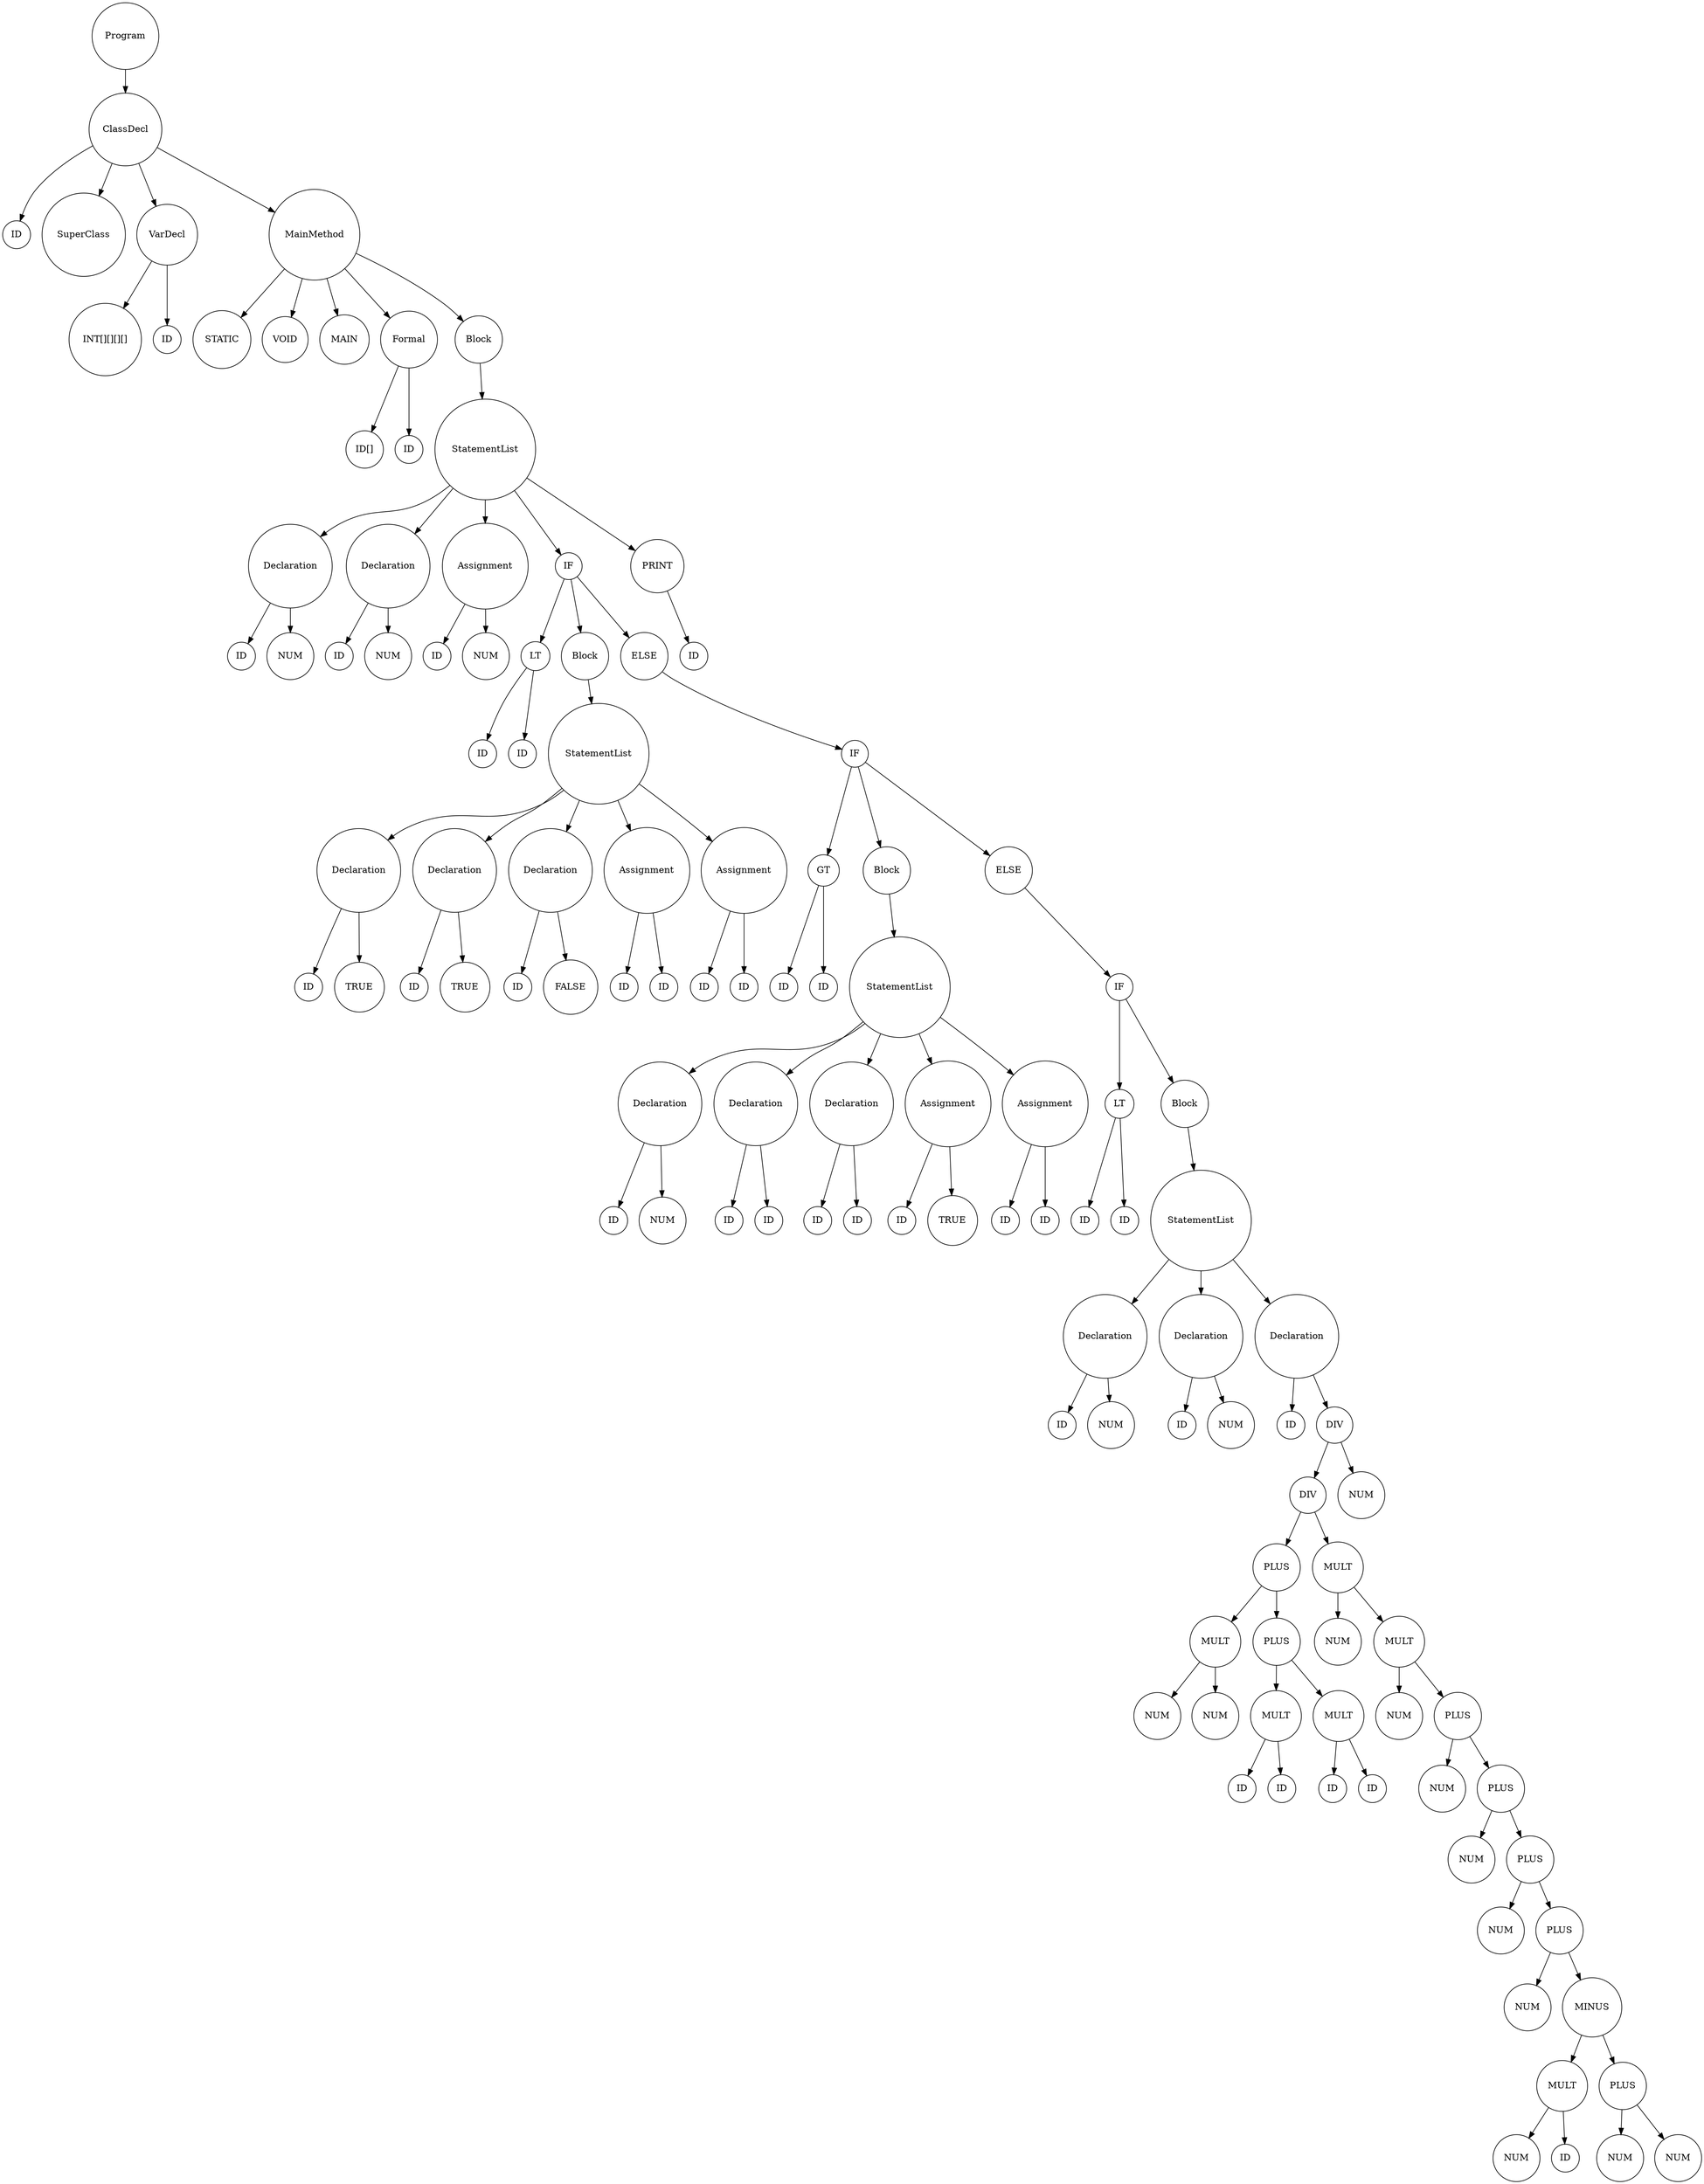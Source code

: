 digraph G {
            rankdir=TB; // Tree-like top-bottom orientation
            node [shape=circle];
              node0 [label="Program"];
  node0_0 [label="ClassDecl"];
  node0 -> node0_0;
  node0_0_0 [label="ID"];
  node0_0 -> node0_0_0;
  node0_0_1 [label="SuperClass"];
  node0_0 -> node0_0_1;
  node0_0_2 [label="VarDecl"];
  node0_0 -> node0_0_2;
  node0_0_2_0 [label="INT[][][][]"];
  node0_0_2 -> node0_0_2_0;
  node0_0_2_1 [label="ID"];
  node0_0_2 -> node0_0_2_1;
  node0_0_3 [label="MainMethod"];
  node0_0 -> node0_0_3;
  node0_0_3_0 [label="STATIC"];
  node0_0_3 -> node0_0_3_0;
  node0_0_3_1 [label="VOID"];
  node0_0_3 -> node0_0_3_1;
  node0_0_3_2 [label="MAIN"];
  node0_0_3 -> node0_0_3_2;
  node0_0_3_3 [label="Formal"];
  node0_0_3 -> node0_0_3_3;
  node0_0_3_3_0 [label="ID[]"];
  node0_0_3_3 -> node0_0_3_3_0;
  node0_0_3_3_1 [label="ID"];
  node0_0_3_3 -> node0_0_3_3_1;
  node0_0_3_4 [label="Block"];
  node0_0_3 -> node0_0_3_4;
  node0_0_3_4_0 [label="StatementList"];
  node0_0_3_4 -> node0_0_3_4_0;
  node0_0_3_4_0_0 [label="Declaration"];
  node0_0_3_4_0 -> node0_0_3_4_0_0;
  node0_0_3_4_0_0_0 [label="ID"];
  node0_0_3_4_0_0 -> node0_0_3_4_0_0_0;
  node0_0_3_4_0_0_1 [label="NUM"];
  node0_0_3_4_0_0 -> node0_0_3_4_0_0_1;
  node0_0_3_4_0_1 [label="Declaration"];
  node0_0_3_4_0 -> node0_0_3_4_0_1;
  node0_0_3_4_0_1_0 [label="ID"];
  node0_0_3_4_0_1 -> node0_0_3_4_0_1_0;
  node0_0_3_4_0_1_1 [label="NUM"];
  node0_0_3_4_0_1 -> node0_0_3_4_0_1_1;
  node0_0_3_4_0_2 [label="Assignment"];
  node0_0_3_4_0 -> node0_0_3_4_0_2;
  node0_0_3_4_0_2_0 [label="ID"];
  node0_0_3_4_0_2 -> node0_0_3_4_0_2_0;
  node0_0_3_4_0_2_1 [label="NUM"];
  node0_0_3_4_0_2 -> node0_0_3_4_0_2_1;
  node0_0_3_4_0_3 [label="IF"];
  node0_0_3_4_0 -> node0_0_3_4_0_3;
  node0_0_3_4_0_3_0 [label="LT"];
  node0_0_3_4_0_3 -> node0_0_3_4_0_3_0;
  node0_0_3_4_0_3_0_0 [label="ID"];
  node0_0_3_4_0_3_0 -> node0_0_3_4_0_3_0_0;
  node0_0_3_4_0_3_0_1 [label="ID"];
  node0_0_3_4_0_3_0 -> node0_0_3_4_0_3_0_1;
  node0_0_3_4_0_3_1 [label="Block"];
  node0_0_3_4_0_3 -> node0_0_3_4_0_3_1;
  node0_0_3_4_0_3_1_0 [label="StatementList"];
  node0_0_3_4_0_3_1 -> node0_0_3_4_0_3_1_0;
  node0_0_3_4_0_3_1_0_0 [label="Declaration"];
  node0_0_3_4_0_3_1_0 -> node0_0_3_4_0_3_1_0_0;
  node0_0_3_4_0_3_1_0_0_0 [label="ID"];
  node0_0_3_4_0_3_1_0_0 -> node0_0_3_4_0_3_1_0_0_0;
  node0_0_3_4_0_3_1_0_0_1 [label="TRUE"];
  node0_0_3_4_0_3_1_0_0 -> node0_0_3_4_0_3_1_0_0_1;
  node0_0_3_4_0_3_1_0_1 [label="Declaration"];
  node0_0_3_4_0_3_1_0 -> node0_0_3_4_0_3_1_0_1;
  node0_0_3_4_0_3_1_0_1_0 [label="ID"];
  node0_0_3_4_0_3_1_0_1 -> node0_0_3_4_0_3_1_0_1_0;
  node0_0_3_4_0_3_1_0_1_1 [label="TRUE"];
  node0_0_3_4_0_3_1_0_1 -> node0_0_3_4_0_3_1_0_1_1;
  node0_0_3_4_0_3_1_0_2 [label="Declaration"];
  node0_0_3_4_0_3_1_0 -> node0_0_3_4_0_3_1_0_2;
  node0_0_3_4_0_3_1_0_2_0 [label="ID"];
  node0_0_3_4_0_3_1_0_2 -> node0_0_3_4_0_3_1_0_2_0;
  node0_0_3_4_0_3_1_0_2_1 [label="FALSE"];
  node0_0_3_4_0_3_1_0_2 -> node0_0_3_4_0_3_1_0_2_1;
  node0_0_3_4_0_3_1_0_3 [label="Assignment"];
  node0_0_3_4_0_3_1_0 -> node0_0_3_4_0_3_1_0_3;
  node0_0_3_4_0_3_1_0_3_0 [label="ID"];
  node0_0_3_4_0_3_1_0_3 -> node0_0_3_4_0_3_1_0_3_0;
  node0_0_3_4_0_3_1_0_3_1 [label="ID"];
  node0_0_3_4_0_3_1_0_3 -> node0_0_3_4_0_3_1_0_3_1;
  node0_0_3_4_0_3_1_0_4 [label="Assignment"];
  node0_0_3_4_0_3_1_0 -> node0_0_3_4_0_3_1_0_4;
  node0_0_3_4_0_3_1_0_4_0 [label="ID"];
  node0_0_3_4_0_3_1_0_4 -> node0_0_3_4_0_3_1_0_4_0;
  node0_0_3_4_0_3_1_0_4_1 [label="ID"];
  node0_0_3_4_0_3_1_0_4 -> node0_0_3_4_0_3_1_0_4_1;
  node0_0_3_4_0_3_2 [label="ELSE"];
  node0_0_3_4_0_3 -> node0_0_3_4_0_3_2;
  node0_0_3_4_0_3_2_0 [label="IF"];
  node0_0_3_4_0_3_2 -> node0_0_3_4_0_3_2_0;
  node0_0_3_4_0_3_2_0_0 [label="GT"];
  node0_0_3_4_0_3_2_0 -> node0_0_3_4_0_3_2_0_0;
  node0_0_3_4_0_3_2_0_0_0 [label="ID"];
  node0_0_3_4_0_3_2_0_0 -> node0_0_3_4_0_3_2_0_0_0;
  node0_0_3_4_0_3_2_0_0_1 [label="ID"];
  node0_0_3_4_0_3_2_0_0 -> node0_0_3_4_0_3_2_0_0_1;
  node0_0_3_4_0_3_2_0_1 [label="Block"];
  node0_0_3_4_0_3_2_0 -> node0_0_3_4_0_3_2_0_1;
  node0_0_3_4_0_3_2_0_1_0 [label="StatementList"];
  node0_0_3_4_0_3_2_0_1 -> node0_0_3_4_0_3_2_0_1_0;
  node0_0_3_4_0_3_2_0_1_0_0 [label="Declaration"];
  node0_0_3_4_0_3_2_0_1_0 -> node0_0_3_4_0_3_2_0_1_0_0;
  node0_0_3_4_0_3_2_0_1_0_0_0 [label="ID"];
  node0_0_3_4_0_3_2_0_1_0_0 -> node0_0_3_4_0_3_2_0_1_0_0_0;
  node0_0_3_4_0_3_2_0_1_0_0_1 [label="NUM"];
  node0_0_3_4_0_3_2_0_1_0_0 -> node0_0_3_4_0_3_2_0_1_0_0_1;
  node0_0_3_4_0_3_2_0_1_0_1 [label="Declaration"];
  node0_0_3_4_0_3_2_0_1_0 -> node0_0_3_4_0_3_2_0_1_0_1;
  node0_0_3_4_0_3_2_0_1_0_1_0 [label="ID"];
  node0_0_3_4_0_3_2_0_1_0_1 -> node0_0_3_4_0_3_2_0_1_0_1_0;
  node0_0_3_4_0_3_2_0_1_0_1_1 [label="ID"];
  node0_0_3_4_0_3_2_0_1_0_1 -> node0_0_3_4_0_3_2_0_1_0_1_1;
  node0_0_3_4_0_3_2_0_1_0_2 [label="Declaration"];
  node0_0_3_4_0_3_2_0_1_0 -> node0_0_3_4_0_3_2_0_1_0_2;
  node0_0_3_4_0_3_2_0_1_0_2_0 [label="ID"];
  node0_0_3_4_0_3_2_0_1_0_2 -> node0_0_3_4_0_3_2_0_1_0_2_0;
  node0_0_3_4_0_3_2_0_1_0_2_1 [label="ID"];
  node0_0_3_4_0_3_2_0_1_0_2 -> node0_0_3_4_0_3_2_0_1_0_2_1;
  node0_0_3_4_0_3_2_0_1_0_3 [label="Assignment"];
  node0_0_3_4_0_3_2_0_1_0 -> node0_0_3_4_0_3_2_0_1_0_3;
  node0_0_3_4_0_3_2_0_1_0_3_0 [label="ID"];
  node0_0_3_4_0_3_2_0_1_0_3 -> node0_0_3_4_0_3_2_0_1_0_3_0;
  node0_0_3_4_0_3_2_0_1_0_3_1 [label="TRUE"];
  node0_0_3_4_0_3_2_0_1_0_3 -> node0_0_3_4_0_3_2_0_1_0_3_1;
  node0_0_3_4_0_3_2_0_1_0_4 [label="Assignment"];
  node0_0_3_4_0_3_2_0_1_0 -> node0_0_3_4_0_3_2_0_1_0_4;
  node0_0_3_4_0_3_2_0_1_0_4_0 [label="ID"];
  node0_0_3_4_0_3_2_0_1_0_4 -> node0_0_3_4_0_3_2_0_1_0_4_0;
  node0_0_3_4_0_3_2_0_1_0_4_1 [label="ID"];
  node0_0_3_4_0_3_2_0_1_0_4 -> node0_0_3_4_0_3_2_0_1_0_4_1;
  node0_0_3_4_0_3_2_0_2 [label="ELSE"];
  node0_0_3_4_0_3_2_0 -> node0_0_3_4_0_3_2_0_2;
  node0_0_3_4_0_3_2_0_2_0 [label="IF"];
  node0_0_3_4_0_3_2_0_2 -> node0_0_3_4_0_3_2_0_2_0;
  node0_0_3_4_0_3_2_0_2_0_0 [label="LT"];
  node0_0_3_4_0_3_2_0_2_0 -> node0_0_3_4_0_3_2_0_2_0_0;
  node0_0_3_4_0_3_2_0_2_0_0_0 [label="ID"];
  node0_0_3_4_0_3_2_0_2_0_0 -> node0_0_3_4_0_3_2_0_2_0_0_0;
  node0_0_3_4_0_3_2_0_2_0_0_1 [label="ID"];
  node0_0_3_4_0_3_2_0_2_0_0 -> node0_0_3_4_0_3_2_0_2_0_0_1;
  node0_0_3_4_0_3_2_0_2_0_1 [label="Block"];
  node0_0_3_4_0_3_2_0_2_0 -> node0_0_3_4_0_3_2_0_2_0_1;
  node0_0_3_4_0_3_2_0_2_0_1_0 [label="StatementList"];
  node0_0_3_4_0_3_2_0_2_0_1 -> node0_0_3_4_0_3_2_0_2_0_1_0;
  node0_0_3_4_0_3_2_0_2_0_1_0_0 [label="Declaration"];
  node0_0_3_4_0_3_2_0_2_0_1_0 -> node0_0_3_4_0_3_2_0_2_0_1_0_0;
  node0_0_3_4_0_3_2_0_2_0_1_0_0_0 [label="ID"];
  node0_0_3_4_0_3_2_0_2_0_1_0_0 -> node0_0_3_4_0_3_2_0_2_0_1_0_0_0;
  node0_0_3_4_0_3_2_0_2_0_1_0_0_1 [label="NUM"];
  node0_0_3_4_0_3_2_0_2_0_1_0_0 -> node0_0_3_4_0_3_2_0_2_0_1_0_0_1;
  node0_0_3_4_0_3_2_0_2_0_1_0_1 [label="Declaration"];
  node0_0_3_4_0_3_2_0_2_0_1_0 -> node0_0_3_4_0_3_2_0_2_0_1_0_1;
  node0_0_3_4_0_3_2_0_2_0_1_0_1_0 [label="ID"];
  node0_0_3_4_0_3_2_0_2_0_1_0_1 -> node0_0_3_4_0_3_2_0_2_0_1_0_1_0;
  node0_0_3_4_0_3_2_0_2_0_1_0_1_1 [label="NUM"];
  node0_0_3_4_0_3_2_0_2_0_1_0_1 -> node0_0_3_4_0_3_2_0_2_0_1_0_1_1;
  node0_0_3_4_0_3_2_0_2_0_1_0_2 [label="Declaration"];
  node0_0_3_4_0_3_2_0_2_0_1_0 -> node0_0_3_4_0_3_2_0_2_0_1_0_2;
  node0_0_3_4_0_3_2_0_2_0_1_0_2_0 [label="ID"];
  node0_0_3_4_0_3_2_0_2_0_1_0_2 -> node0_0_3_4_0_3_2_0_2_0_1_0_2_0;
  node0_0_3_4_0_3_2_0_2_0_1_0_2_1 [label="DIV"];
  node0_0_3_4_0_3_2_0_2_0_1_0_2 -> node0_0_3_4_0_3_2_0_2_0_1_0_2_1;
  node0_0_3_4_0_3_2_0_2_0_1_0_2_1_0 [label="DIV"];
  node0_0_3_4_0_3_2_0_2_0_1_0_2_1 -> node0_0_3_4_0_3_2_0_2_0_1_0_2_1_0;
  node0_0_3_4_0_3_2_0_2_0_1_0_2_1_0_0 [label="PLUS"];
  node0_0_3_4_0_3_2_0_2_0_1_0_2_1_0 -> node0_0_3_4_0_3_2_0_2_0_1_0_2_1_0_0;
  node0_0_3_4_0_3_2_0_2_0_1_0_2_1_0_0_0 [label="MULT"];
  node0_0_3_4_0_3_2_0_2_0_1_0_2_1_0_0 -> node0_0_3_4_0_3_2_0_2_0_1_0_2_1_0_0_0;
  node0_0_3_4_0_3_2_0_2_0_1_0_2_1_0_0_0_0 [label="NUM"];
  node0_0_3_4_0_3_2_0_2_0_1_0_2_1_0_0_0 -> node0_0_3_4_0_3_2_0_2_0_1_0_2_1_0_0_0_0;
  node0_0_3_4_0_3_2_0_2_0_1_0_2_1_0_0_0_1 [label="NUM"];
  node0_0_3_4_0_3_2_0_2_0_1_0_2_1_0_0_0 -> node0_0_3_4_0_3_2_0_2_0_1_0_2_1_0_0_0_1;
  node0_0_3_4_0_3_2_0_2_0_1_0_2_1_0_0_1 [label="PLUS"];
  node0_0_3_4_0_3_2_0_2_0_1_0_2_1_0_0 -> node0_0_3_4_0_3_2_0_2_0_1_0_2_1_0_0_1;
  node0_0_3_4_0_3_2_0_2_0_1_0_2_1_0_0_1_0 [label="MULT"];
  node0_0_3_4_0_3_2_0_2_0_1_0_2_1_0_0_1 -> node0_0_3_4_0_3_2_0_2_0_1_0_2_1_0_0_1_0;
  node0_0_3_4_0_3_2_0_2_0_1_0_2_1_0_0_1_0_0 [label="ID"];
  node0_0_3_4_0_3_2_0_2_0_1_0_2_1_0_0_1_0 -> node0_0_3_4_0_3_2_0_2_0_1_0_2_1_0_0_1_0_0;
  node0_0_3_4_0_3_2_0_2_0_1_0_2_1_0_0_1_0_1 [label="ID"];
  node0_0_3_4_0_3_2_0_2_0_1_0_2_1_0_0_1_0 -> node0_0_3_4_0_3_2_0_2_0_1_0_2_1_0_0_1_0_1;
  node0_0_3_4_0_3_2_0_2_0_1_0_2_1_0_0_1_1 [label="MULT"];
  node0_0_3_4_0_3_2_0_2_0_1_0_2_1_0_0_1 -> node0_0_3_4_0_3_2_0_2_0_1_0_2_1_0_0_1_1;
  node0_0_3_4_0_3_2_0_2_0_1_0_2_1_0_0_1_1_0 [label="ID"];
  node0_0_3_4_0_3_2_0_2_0_1_0_2_1_0_0_1_1 -> node0_0_3_4_0_3_2_0_2_0_1_0_2_1_0_0_1_1_0;
  node0_0_3_4_0_3_2_0_2_0_1_0_2_1_0_0_1_1_1 [label="ID"];
  node0_0_3_4_0_3_2_0_2_0_1_0_2_1_0_0_1_1 -> node0_0_3_4_0_3_2_0_2_0_1_0_2_1_0_0_1_1_1;
  node0_0_3_4_0_3_2_0_2_0_1_0_2_1_0_1 [label="MULT"];
  node0_0_3_4_0_3_2_0_2_0_1_0_2_1_0 -> node0_0_3_4_0_3_2_0_2_0_1_0_2_1_0_1;
  node0_0_3_4_0_3_2_0_2_0_1_0_2_1_0_1_0 [label="NUM"];
  node0_0_3_4_0_3_2_0_2_0_1_0_2_1_0_1 -> node0_0_3_4_0_3_2_0_2_0_1_0_2_1_0_1_0;
  node0_0_3_4_0_3_2_0_2_0_1_0_2_1_0_1_1 [label="MULT"];
  node0_0_3_4_0_3_2_0_2_0_1_0_2_1_0_1 -> node0_0_3_4_0_3_2_0_2_0_1_0_2_1_0_1_1;
  node0_0_3_4_0_3_2_0_2_0_1_0_2_1_0_1_1_0 [label="NUM"];
  node0_0_3_4_0_3_2_0_2_0_1_0_2_1_0_1_1 -> node0_0_3_4_0_3_2_0_2_0_1_0_2_1_0_1_1_0;
  node0_0_3_4_0_3_2_0_2_0_1_0_2_1_0_1_1_1 [label="PLUS"];
  node0_0_3_4_0_3_2_0_2_0_1_0_2_1_0_1_1 -> node0_0_3_4_0_3_2_0_2_0_1_0_2_1_0_1_1_1;
  node0_0_3_4_0_3_2_0_2_0_1_0_2_1_0_1_1_1_0 [label="NUM"];
  node0_0_3_4_0_3_2_0_2_0_1_0_2_1_0_1_1_1 -> node0_0_3_4_0_3_2_0_2_0_1_0_2_1_0_1_1_1_0;
  node0_0_3_4_0_3_2_0_2_0_1_0_2_1_0_1_1_1_1 [label="PLUS"];
  node0_0_3_4_0_3_2_0_2_0_1_0_2_1_0_1_1_1 -> node0_0_3_4_0_3_2_0_2_0_1_0_2_1_0_1_1_1_1;
  node0_0_3_4_0_3_2_0_2_0_1_0_2_1_0_1_1_1_1_0 [label="NUM"];
  node0_0_3_4_0_3_2_0_2_0_1_0_2_1_0_1_1_1_1 -> node0_0_3_4_0_3_2_0_2_0_1_0_2_1_0_1_1_1_1_0;
  node0_0_3_4_0_3_2_0_2_0_1_0_2_1_0_1_1_1_1_1 [label="PLUS"];
  node0_0_3_4_0_3_2_0_2_0_1_0_2_1_0_1_1_1_1 -> node0_0_3_4_0_3_2_0_2_0_1_0_2_1_0_1_1_1_1_1;
  node0_0_3_4_0_3_2_0_2_0_1_0_2_1_0_1_1_1_1_1_0 [label="NUM"];
  node0_0_3_4_0_3_2_0_2_0_1_0_2_1_0_1_1_1_1_1 -> node0_0_3_4_0_3_2_0_2_0_1_0_2_1_0_1_1_1_1_1_0;
  node0_0_3_4_0_3_2_0_2_0_1_0_2_1_0_1_1_1_1_1_1 [label="PLUS"];
  node0_0_3_4_0_3_2_0_2_0_1_0_2_1_0_1_1_1_1_1 -> node0_0_3_4_0_3_2_0_2_0_1_0_2_1_0_1_1_1_1_1_1;
  node0_0_3_4_0_3_2_0_2_0_1_0_2_1_0_1_1_1_1_1_1_0 [label="NUM"];
  node0_0_3_4_0_3_2_0_2_0_1_0_2_1_0_1_1_1_1_1_1 -> node0_0_3_4_0_3_2_0_2_0_1_0_2_1_0_1_1_1_1_1_1_0;
  node0_0_3_4_0_3_2_0_2_0_1_0_2_1_0_1_1_1_1_1_1_1 [label="MINUS"];
  node0_0_3_4_0_3_2_0_2_0_1_0_2_1_0_1_1_1_1_1_1 -> node0_0_3_4_0_3_2_0_2_0_1_0_2_1_0_1_1_1_1_1_1_1;
  node0_0_3_4_0_3_2_0_2_0_1_0_2_1_0_1_1_1_1_1_1_1_0 [label="MULT"];
  node0_0_3_4_0_3_2_0_2_0_1_0_2_1_0_1_1_1_1_1_1_1 -> node0_0_3_4_0_3_2_0_2_0_1_0_2_1_0_1_1_1_1_1_1_1_0;
  node0_0_3_4_0_3_2_0_2_0_1_0_2_1_0_1_1_1_1_1_1_1_0_0 [label="NUM"];
  node0_0_3_4_0_3_2_0_2_0_1_0_2_1_0_1_1_1_1_1_1_1_0 -> node0_0_3_4_0_3_2_0_2_0_1_0_2_1_0_1_1_1_1_1_1_1_0_0;
  node0_0_3_4_0_3_2_0_2_0_1_0_2_1_0_1_1_1_1_1_1_1_0_1 [label="ID"];
  node0_0_3_4_0_3_2_0_2_0_1_0_2_1_0_1_1_1_1_1_1_1_0 -> node0_0_3_4_0_3_2_0_2_0_1_0_2_1_0_1_1_1_1_1_1_1_0_1;
  node0_0_3_4_0_3_2_0_2_0_1_0_2_1_0_1_1_1_1_1_1_1_1 [label="PLUS"];
  node0_0_3_4_0_3_2_0_2_0_1_0_2_1_0_1_1_1_1_1_1_1 -> node0_0_3_4_0_3_2_0_2_0_1_0_2_1_0_1_1_1_1_1_1_1_1;
  node0_0_3_4_0_3_2_0_2_0_1_0_2_1_0_1_1_1_1_1_1_1_1_0 [label="NUM"];
  node0_0_3_4_0_3_2_0_2_0_1_0_2_1_0_1_1_1_1_1_1_1_1 -> node0_0_3_4_0_3_2_0_2_0_1_0_2_1_0_1_1_1_1_1_1_1_1_0;
  node0_0_3_4_0_3_2_0_2_0_1_0_2_1_0_1_1_1_1_1_1_1_1_1 [label="NUM"];
  node0_0_3_4_0_3_2_0_2_0_1_0_2_1_0_1_1_1_1_1_1_1_1 -> node0_0_3_4_0_3_2_0_2_0_1_0_2_1_0_1_1_1_1_1_1_1_1_1;
  node0_0_3_4_0_3_2_0_2_0_1_0_2_1_1 [label="NUM"];
  node0_0_3_4_0_3_2_0_2_0_1_0_2_1 -> node0_0_3_4_0_3_2_0_2_0_1_0_2_1_1;
  node0_0_3_4_0_4 [label="PRINT"];
  node0_0_3_4_0 -> node0_0_3_4_0_4;
  node0_0_3_4_0_4_0 [label="ID"];
  node0_0_3_4_0_4 -> node0_0_3_4_0_4_0;
        }